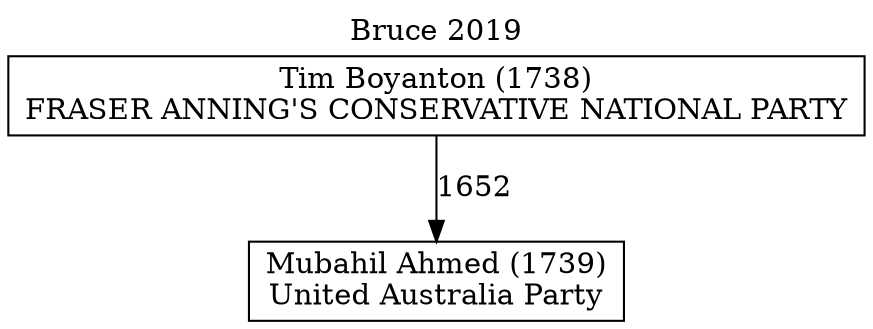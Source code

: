 // House preference flow
digraph "Mubahil Ahmed (1739)_Bruce_2019" {
	graph [label="Bruce 2019" labelloc=t mclimit=10]
	node [shape=box]
	"Mubahil Ahmed (1739)" [label="Mubahil Ahmed (1739)
United Australia Party"]
	"Tim Boyanton (1738)" [label="Tim Boyanton (1738)
FRASER ANNING'S CONSERVATIVE NATIONAL PARTY"]
	"Tim Boyanton (1738)" -> "Mubahil Ahmed (1739)" [label=1652]
}
